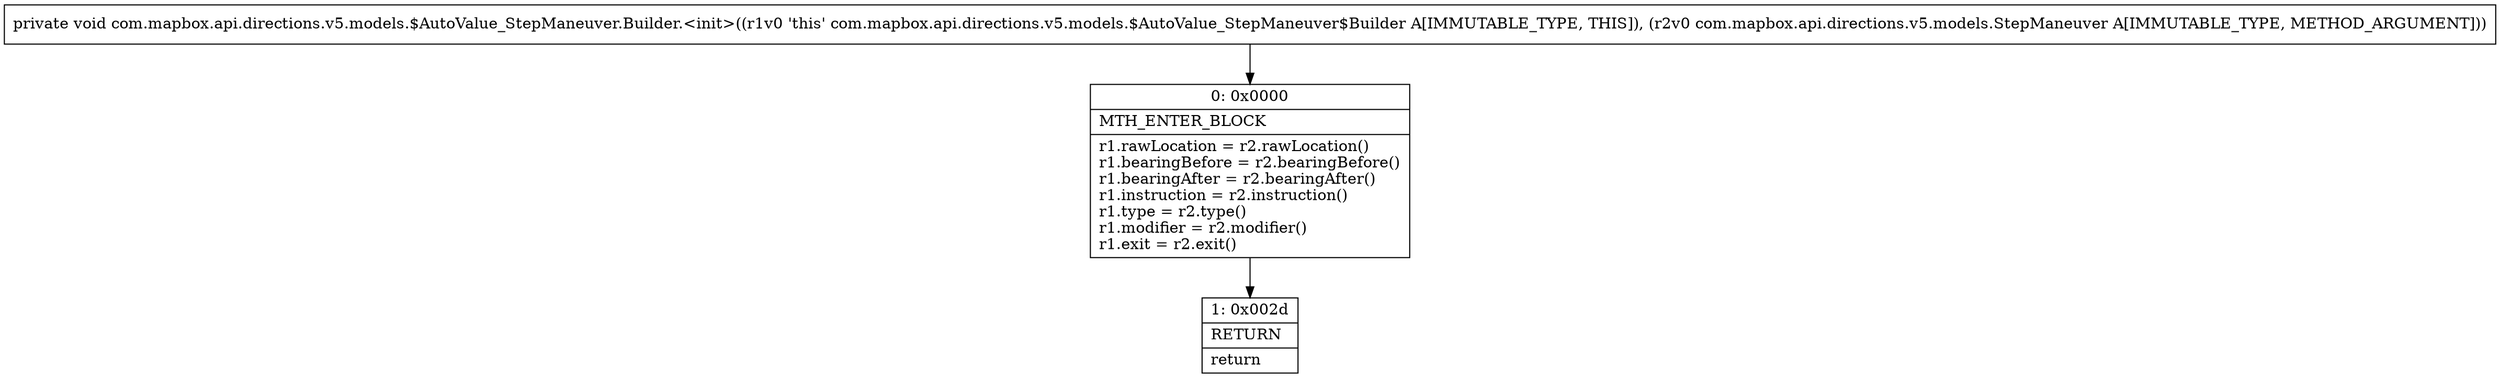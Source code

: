 digraph "CFG forcom.mapbox.api.directions.v5.models.$AutoValue_StepManeuver.Builder.\<init\>(Lcom\/mapbox\/api\/directions\/v5\/models\/StepManeuver;)V" {
Node_0 [shape=record,label="{0\:\ 0x0000|MTH_ENTER_BLOCK\l|r1.rawLocation = r2.rawLocation()\lr1.bearingBefore = r2.bearingBefore()\lr1.bearingAfter = r2.bearingAfter()\lr1.instruction = r2.instruction()\lr1.type = r2.type()\lr1.modifier = r2.modifier()\lr1.exit = r2.exit()\l}"];
Node_1 [shape=record,label="{1\:\ 0x002d|RETURN\l|return\l}"];
MethodNode[shape=record,label="{private void com.mapbox.api.directions.v5.models.$AutoValue_StepManeuver.Builder.\<init\>((r1v0 'this' com.mapbox.api.directions.v5.models.$AutoValue_StepManeuver$Builder A[IMMUTABLE_TYPE, THIS]), (r2v0 com.mapbox.api.directions.v5.models.StepManeuver A[IMMUTABLE_TYPE, METHOD_ARGUMENT])) }"];
MethodNode -> Node_0;
Node_0 -> Node_1;
}

